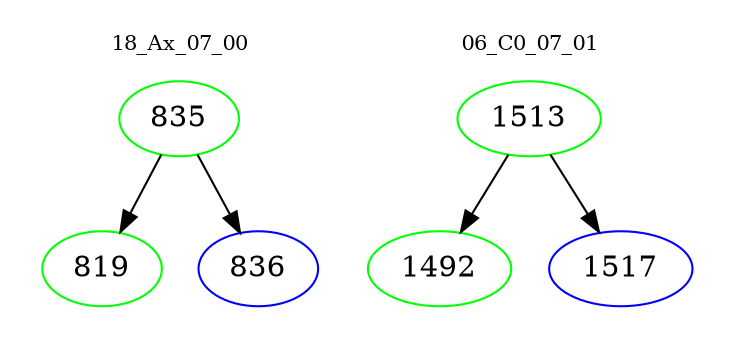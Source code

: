 digraph{
subgraph cluster_0 {
color = white
label = "18_Ax_07_00";
fontsize=10;
T0_835 [label="835", color="green"]
T0_835 -> T0_819 [color="black"]
T0_819 [label="819", color="green"]
T0_835 -> T0_836 [color="black"]
T0_836 [label="836", color="blue"]
}
subgraph cluster_1 {
color = white
label = "06_C0_07_01";
fontsize=10;
T1_1513 [label="1513", color="green"]
T1_1513 -> T1_1492 [color="black"]
T1_1492 [label="1492", color="green"]
T1_1513 -> T1_1517 [color="black"]
T1_1517 [label="1517", color="blue"]
}
}
